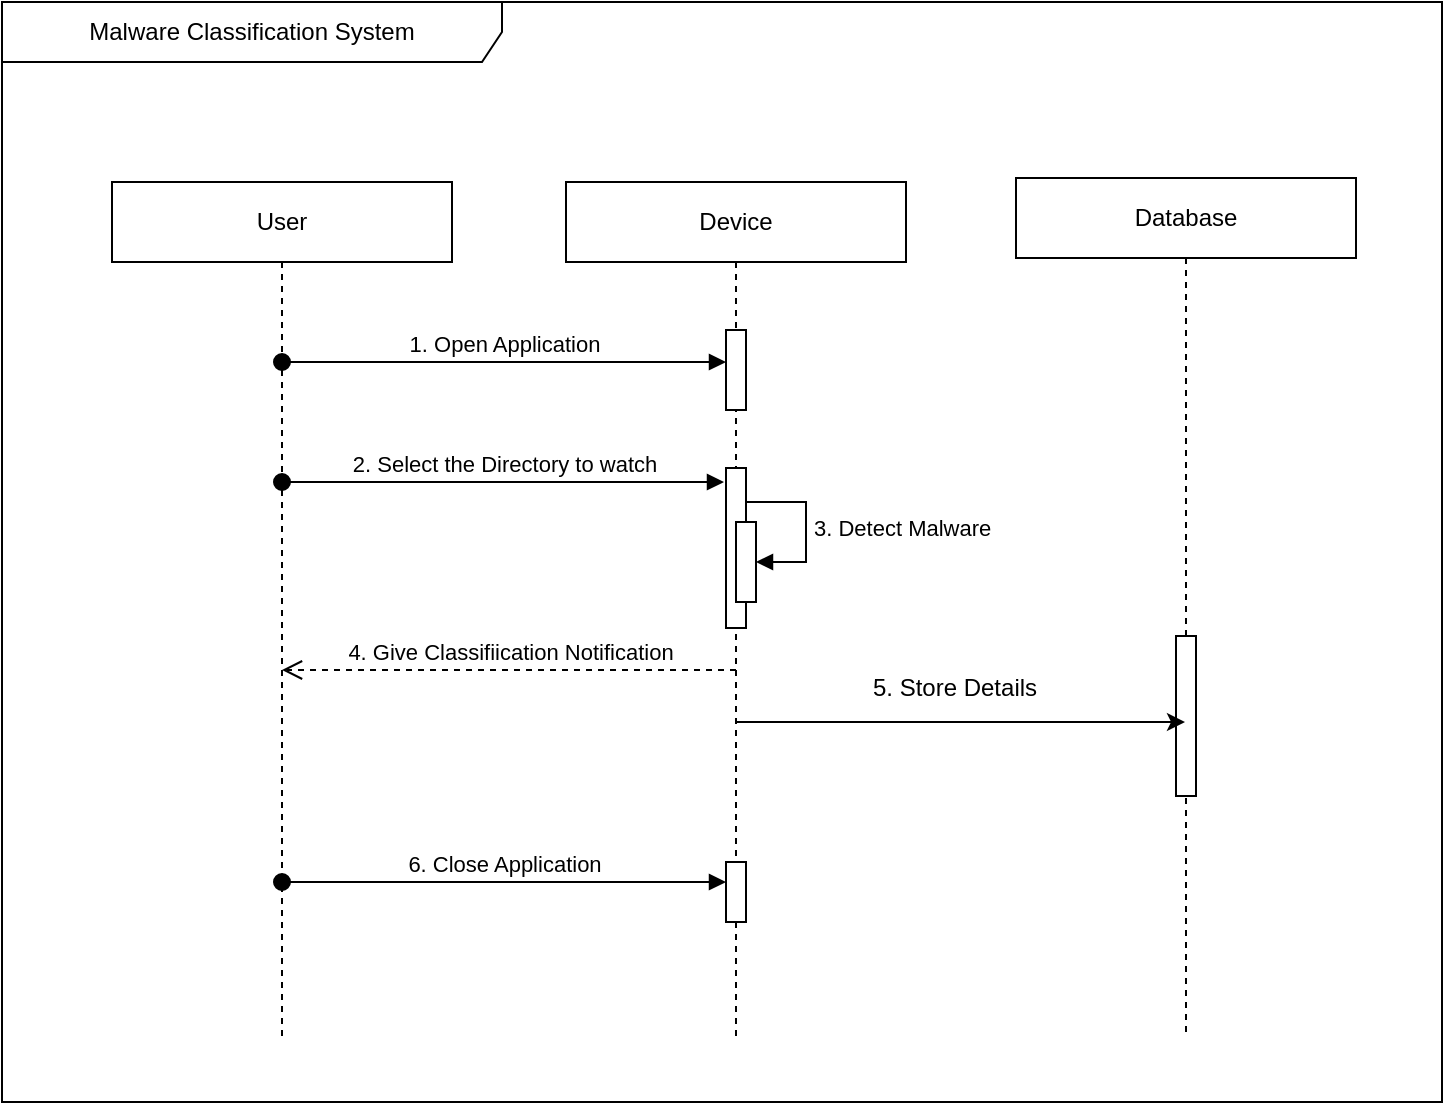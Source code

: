<mxfile version="22.1.7" type="device">
  <diagram name="Page-1" id="2YBvvXClWsGukQMizWep">
    <mxGraphModel dx="1050" dy="597" grid="1" gridSize="10" guides="1" tooltips="1" connect="1" arrows="1" fold="1" page="1" pageScale="1" pageWidth="850" pageHeight="1100" math="0" shadow="0">
      <root>
        <mxCell id="0" />
        <mxCell id="1" parent="0" />
        <mxCell id="aM9ryv3xv72pqoxQDRHE-1" value="User" style="shape=umlLifeline;perimeter=lifelinePerimeter;whiteSpace=wrap;html=1;container=0;dropTarget=0;collapsible=0;recursiveResize=0;outlineConnect=0;portConstraint=eastwest;newEdgeStyle={&quot;edgeStyle&quot;:&quot;elbowEdgeStyle&quot;,&quot;elbow&quot;:&quot;vertical&quot;,&quot;curved&quot;:0,&quot;rounded&quot;:0};" parent="1" vertex="1">
          <mxGeometry x="135" y="130" width="170" height="430" as="geometry" />
        </mxCell>
        <mxCell id="_NcEqx5RvNSgbIZXufr2-2" value="Device" style="shape=umlLifeline;perimeter=lifelinePerimeter;whiteSpace=wrap;html=1;container=0;dropTarget=0;collapsible=0;recursiveResize=0;outlineConnect=0;portConstraint=eastwest;newEdgeStyle={&quot;edgeStyle&quot;:&quot;elbowEdgeStyle&quot;,&quot;elbow&quot;:&quot;vertical&quot;,&quot;curved&quot;:0,&quot;rounded&quot;:0};" parent="1" vertex="1">
          <mxGeometry x="362" y="130" width="170" height="430" as="geometry" />
        </mxCell>
        <mxCell id="_NcEqx5RvNSgbIZXufr2-3" value="" style="html=1;points=[];perimeter=orthogonalPerimeter;outlineConnect=0;targetShapes=umlLifeline;portConstraint=eastwest;newEdgeStyle={&quot;edgeStyle&quot;:&quot;elbowEdgeStyle&quot;,&quot;elbow&quot;:&quot;vertical&quot;,&quot;curved&quot;:0,&quot;rounded&quot;:0};" parent="_NcEqx5RvNSgbIZXufr2-2" vertex="1">
          <mxGeometry x="80" y="74" width="10" height="40" as="geometry" />
        </mxCell>
        <mxCell id="_NcEqx5RvNSgbIZXufr2-4" value="1. Open Application" style="html=1;verticalAlign=bottom;startArrow=oval;endArrow=block;startSize=8;edgeStyle=elbowEdgeStyle;elbow=vertical;curved=0;rounded=0;" parent="_NcEqx5RvNSgbIZXufr2-2" edge="1">
          <mxGeometry relative="1" as="geometry">
            <mxPoint x="-142" y="90" as="sourcePoint" />
            <Array as="points" />
            <mxPoint x="80" y="90" as="targetPoint" />
          </mxGeometry>
        </mxCell>
        <mxCell id="_NcEqx5RvNSgbIZXufr2-8" value="" style="html=1;points=[];perimeter=orthogonalPerimeter;outlineConnect=0;targetShapes=umlLifeline;portConstraint=eastwest;newEdgeStyle={&quot;edgeStyle&quot;:&quot;elbowEdgeStyle&quot;,&quot;elbow&quot;:&quot;vertical&quot;,&quot;curved&quot;:0,&quot;rounded&quot;:0};" parent="_NcEqx5RvNSgbIZXufr2-2" vertex="1">
          <mxGeometry x="80" y="143" width="10" height="80" as="geometry" />
        </mxCell>
        <mxCell id="_NcEqx5RvNSgbIZXufr2-10" value="" style="html=1;points=[];perimeter=orthogonalPerimeter;outlineConnect=0;targetShapes=umlLifeline;portConstraint=eastwest;newEdgeStyle={&quot;edgeStyle&quot;:&quot;elbowEdgeStyle&quot;,&quot;elbow&quot;:&quot;vertical&quot;,&quot;curved&quot;:0,&quot;rounded&quot;:0};" parent="_NcEqx5RvNSgbIZXufr2-2" vertex="1">
          <mxGeometry x="85" y="170" width="10" height="40" as="geometry" />
        </mxCell>
        <mxCell id="_NcEqx5RvNSgbIZXufr2-11" value="3. Detect Malware" style="html=1;align=left;spacingLeft=2;endArrow=block;rounded=0;edgeStyle=orthogonalEdgeStyle;curved=0;rounded=0;" parent="_NcEqx5RvNSgbIZXufr2-2" edge="1">
          <mxGeometry relative="1" as="geometry">
            <mxPoint x="90" y="160" as="sourcePoint" />
            <Array as="points">
              <mxPoint x="120" y="190" />
            </Array>
            <mxPoint x="95" y="190" as="targetPoint" />
          </mxGeometry>
        </mxCell>
        <mxCell id="_NcEqx5RvNSgbIZXufr2-26" value="" style="html=1;points=[];perimeter=orthogonalPerimeter;outlineConnect=0;targetShapes=umlLifeline;portConstraint=eastwest;newEdgeStyle={&quot;edgeStyle&quot;:&quot;elbowEdgeStyle&quot;,&quot;elbow&quot;:&quot;vertical&quot;,&quot;curved&quot;:0,&quot;rounded&quot;:0};" parent="_NcEqx5RvNSgbIZXufr2-2" vertex="1">
          <mxGeometry x="80" y="340" width="10" height="30" as="geometry" />
        </mxCell>
        <mxCell id="_NcEqx5RvNSgbIZXufr2-9" value="2. Select the Directory to watch" style="html=1;verticalAlign=bottom;startArrow=oval;endArrow=block;startSize=8;edgeStyle=elbowEdgeStyle;elbow=vertical;curved=0;rounded=0;" parent="1" edge="1">
          <mxGeometry relative="1" as="geometry">
            <mxPoint x="220" y="280" as="sourcePoint" />
            <mxPoint x="441" y="280" as="targetPoint" />
          </mxGeometry>
        </mxCell>
        <mxCell id="_NcEqx5RvNSgbIZXufr2-12" value="4. Give Classifiication Notification" style="html=1;verticalAlign=bottom;endArrow=open;dashed=1;endSize=8;edgeStyle=elbowEdgeStyle;elbow=vertical;curved=0;rounded=0;" parent="1" edge="1">
          <mxGeometry relative="1" as="geometry">
            <mxPoint x="447" y="374" as="sourcePoint" />
            <mxPoint x="220" y="374" as="targetPoint" />
          </mxGeometry>
        </mxCell>
        <mxCell id="_NcEqx5RvNSgbIZXufr2-27" value="6. Close Application" style="html=1;verticalAlign=bottom;startArrow=oval;endArrow=block;startSize=8;edgeStyle=elbowEdgeStyle;elbow=vertical;curved=0;rounded=0;" parent="1" edge="1" target="_NcEqx5RvNSgbIZXufr2-26">
          <mxGeometry relative="1" as="geometry">
            <mxPoint x="220" y="480" as="sourcePoint" />
            <mxPoint x="500" y="511" as="targetPoint" />
            <Array as="points">
              <mxPoint x="255" y="480" />
            </Array>
          </mxGeometry>
        </mxCell>
        <mxCell id="_NcEqx5RvNSgbIZXufr2-28" value="Malware Classification System" style="shape=umlFrame;whiteSpace=wrap;html=1;pointerEvents=0;width=250;height=30;" parent="1" vertex="1">
          <mxGeometry x="80" y="40" width="720" height="550" as="geometry" />
        </mxCell>
        <mxCell id="6XMBsPdUUt4wx-9Tlj5l-2" style="edgeStyle=orthogonalEdgeStyle;rounded=0;orthogonalLoop=1;jettySize=auto;html=1;exitX=0.5;exitY=1;exitDx=0;exitDy=0;" edge="1" parent="1">
          <mxGeometry relative="1" as="geometry">
            <mxPoint x="705" y="170" as="sourcePoint" />
            <mxPoint x="705" y="170" as="targetPoint" />
          </mxGeometry>
        </mxCell>
        <mxCell id="6XMBsPdUUt4wx-9Tlj5l-5" value="Database" style="shape=umlLifeline;perimeter=lifelinePerimeter;whiteSpace=wrap;html=1;container=0;dropTarget=0;collapsible=0;recursiveResize=0;outlineConnect=0;portConstraint=eastwest;newEdgeStyle={&quot;edgeStyle&quot;:&quot;elbowEdgeStyle&quot;,&quot;elbow&quot;:&quot;vertical&quot;,&quot;curved&quot;:0,&quot;rounded&quot;:0};" vertex="1" parent="1">
          <mxGeometry x="587" y="128" width="170" height="430" as="geometry" />
        </mxCell>
        <mxCell id="6XMBsPdUUt4wx-9Tlj5l-8" value="" style="html=1;points=[];perimeter=orthogonalPerimeter;outlineConnect=0;targetShapes=umlLifeline;portConstraint=eastwest;newEdgeStyle={&quot;edgeStyle&quot;:&quot;elbowEdgeStyle&quot;,&quot;elbow&quot;:&quot;vertical&quot;,&quot;curved&quot;:0,&quot;rounded&quot;:0};" vertex="1" parent="6XMBsPdUUt4wx-9Tlj5l-5">
          <mxGeometry x="80" y="229" width="10" height="80" as="geometry" />
        </mxCell>
        <mxCell id="6XMBsPdUUt4wx-9Tlj5l-15" value="" style="endArrow=classic;html=1;rounded=0;" edge="1" parent="1" source="_NcEqx5RvNSgbIZXufr2-2" target="6XMBsPdUUt4wx-9Tlj5l-5">
          <mxGeometry width="50" height="50" relative="1" as="geometry">
            <mxPoint x="510" y="340" as="sourcePoint" />
            <mxPoint x="450" y="280" as="targetPoint" />
            <Array as="points">
              <mxPoint x="610" y="400" />
            </Array>
          </mxGeometry>
        </mxCell>
        <mxCell id="6XMBsPdUUt4wx-9Tlj5l-16" value="5. Store Details" style="text;html=1;align=center;verticalAlign=middle;resizable=0;points=[];autosize=1;strokeColor=none;fillColor=none;" vertex="1" parent="1">
          <mxGeometry x="501" y="368" width="110" height="30" as="geometry" />
        </mxCell>
      </root>
    </mxGraphModel>
  </diagram>
</mxfile>
